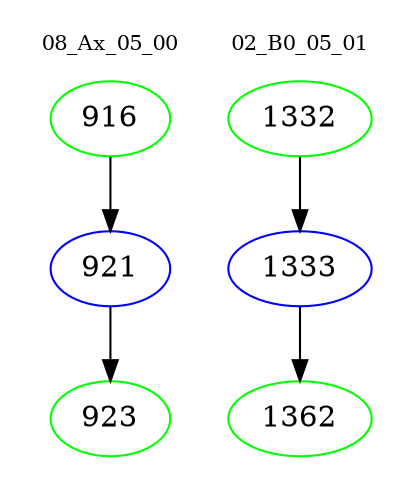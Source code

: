 digraph{
subgraph cluster_0 {
color = white
label = "08_Ax_05_00";
fontsize=10;
T0_916 [label="916", color="green"]
T0_916 -> T0_921 [color="black"]
T0_921 [label="921", color="blue"]
T0_921 -> T0_923 [color="black"]
T0_923 [label="923", color="green"]
}
subgraph cluster_1 {
color = white
label = "02_B0_05_01";
fontsize=10;
T1_1332 [label="1332", color="green"]
T1_1332 -> T1_1333 [color="black"]
T1_1333 [label="1333", color="blue"]
T1_1333 -> T1_1362 [color="black"]
T1_1362 [label="1362", color="green"]
}
}
